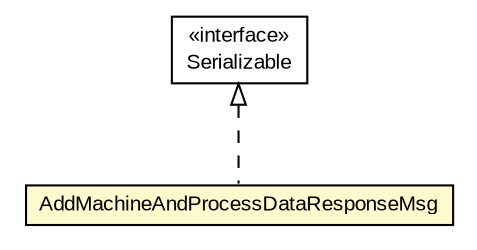 #!/usr/local/bin/dot
#
# Class diagram 
# Generated by UMLGraph version R5_6-24-gf6e263 (http://www.umlgraph.org/)
#

digraph G {
	edge [fontname="arial",fontsize=10,labelfontname="arial",labelfontsize=10];
	node [fontname="arial",fontsize=10,shape=plaintext];
	nodesep=0.25;
	ranksep=0.5;
	// org.miloss.fgsms.services.interfaces.datacollector.AddMachineAndProcessDataResponseMsg
	c104739 [label=<<table title="org.miloss.fgsms.services.interfaces.datacollector.AddMachineAndProcessDataResponseMsg" border="0" cellborder="1" cellspacing="0" cellpadding="2" port="p" bgcolor="lemonChiffon" href="./AddMachineAndProcessDataResponseMsg.html">
		<tr><td><table border="0" cellspacing="0" cellpadding="1">
<tr><td align="center" balign="center"> AddMachineAndProcessDataResponseMsg </td></tr>
		</table></td></tr>
		</table>>, URL="./AddMachineAndProcessDataResponseMsg.html", fontname="arial", fontcolor="black", fontsize=10.0];
	//org.miloss.fgsms.services.interfaces.datacollector.AddMachineAndProcessDataResponseMsg implements java.io.Serializable
	c105506:p -> c104739:p [dir=back,arrowtail=empty,style=dashed];
	// java.io.Serializable
	c105506 [label=<<table title="java.io.Serializable" border="0" cellborder="1" cellspacing="0" cellpadding="2" port="p" href="http://java.sun.com/j2se/1.4.2/docs/api/java/io/Serializable.html">
		<tr><td><table border="0" cellspacing="0" cellpadding="1">
<tr><td align="center" balign="center"> &#171;interface&#187; </td></tr>
<tr><td align="center" balign="center"> Serializable </td></tr>
		</table></td></tr>
		</table>>, URL="http://java.sun.com/j2se/1.4.2/docs/api/java/io/Serializable.html", fontname="arial", fontcolor="black", fontsize=10.0];
}

